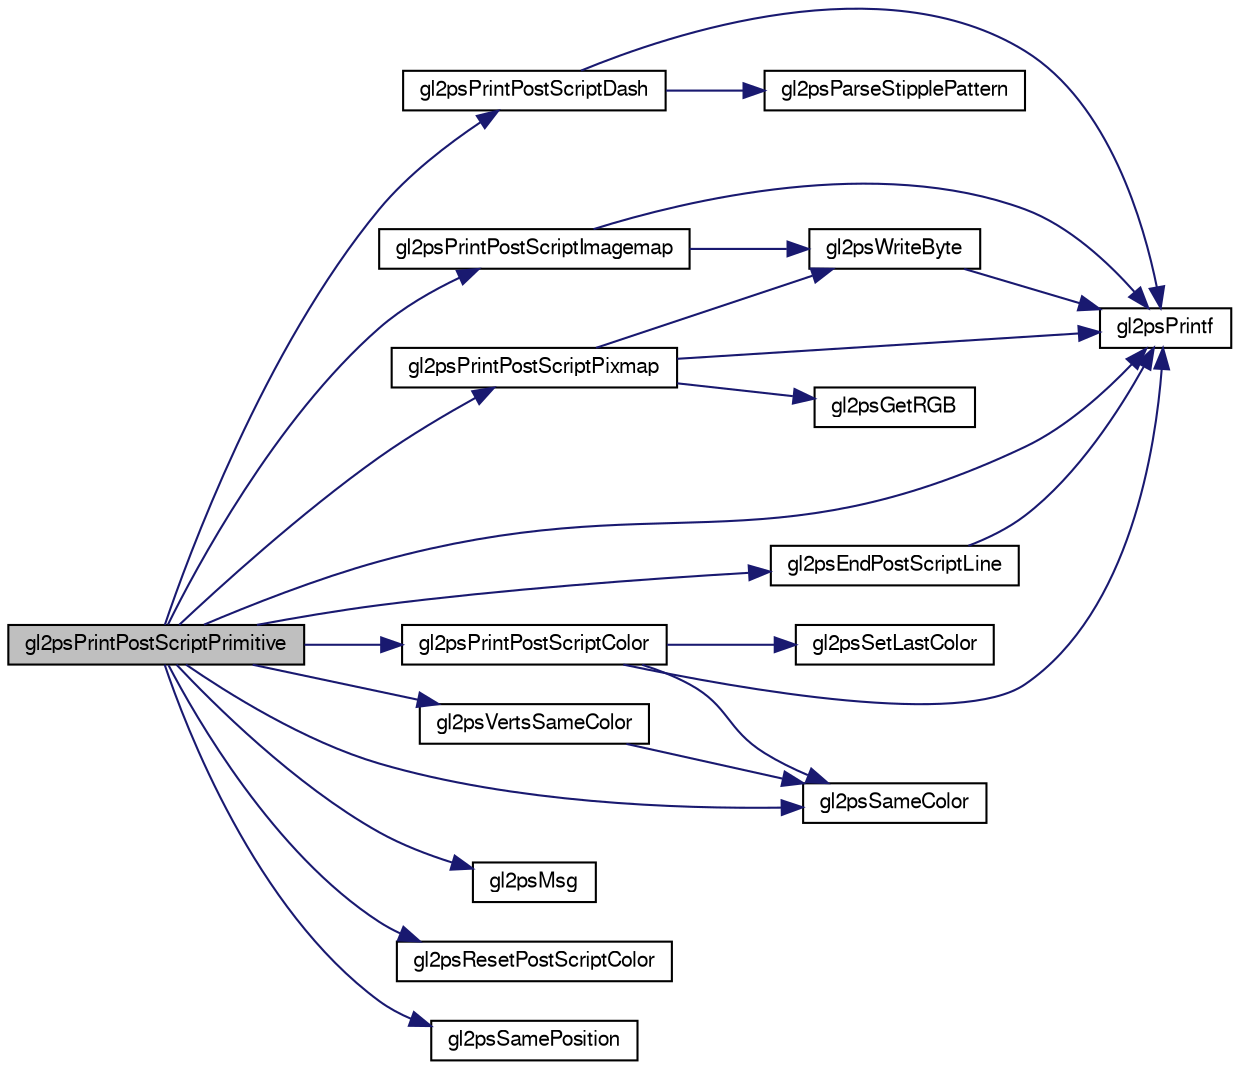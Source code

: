 digraph G
{
  edge [fontname="FreeSans",fontsize="10",labelfontname="FreeSans",labelfontsize="10"];
  node [fontname="FreeSans",fontsize="10",shape=record];
  rankdir="LR";
  Node1 [label="gl2psPrintPostScriptPrimitive",height=0.2,width=0.4,color="black", fillcolor="grey75", style="filled" fontcolor="black"];
  Node1 -> Node2 [color="midnightblue",fontsize="10",style="solid",fontname="FreeSans"];
  Node2 [label="gl2psEndPostScriptLine",height=0.2,width=0.4,color="black", fillcolor="white", style="filled",URL="$gl2ps_8c.html#a2da1c832968b191e2e514c77fb831871"];
  Node2 -> Node3 [color="midnightblue",fontsize="10",style="solid",fontname="FreeSans"];
  Node3 [label="gl2psPrintf",height=0.2,width=0.4,color="black", fillcolor="white", style="filled",URL="$gl2ps_8c.html#ac9f550ea1c4dfd5a1d89a75c80d5ba77"];
  Node1 -> Node4 [color="midnightblue",fontsize="10",style="solid",fontname="FreeSans"];
  Node4 [label="gl2psMsg",height=0.2,width=0.4,color="black", fillcolor="white", style="filled",URL="$gl2ps_8c.html#ab2b05dc9c0ad9b295309ef903218908c"];
  Node1 -> Node3 [color="midnightblue",fontsize="10",style="solid",fontname="FreeSans"];
  Node1 -> Node5 [color="midnightblue",fontsize="10",style="solid",fontname="FreeSans"];
  Node5 [label="gl2psPrintPostScriptColor",height=0.2,width=0.4,color="black", fillcolor="white", style="filled",URL="$gl2ps_8c.html#adf21caf9f5bedd368544012a26204148"];
  Node5 -> Node3 [color="midnightblue",fontsize="10",style="solid",fontname="FreeSans"];
  Node5 -> Node6 [color="midnightblue",fontsize="10",style="solid",fontname="FreeSans"];
  Node6 [label="gl2psSameColor",height=0.2,width=0.4,color="black", fillcolor="white", style="filled",URL="$gl2ps_8c.html#a1de2a0f53b7234b7b668a0114de03719"];
  Node5 -> Node7 [color="midnightblue",fontsize="10",style="solid",fontname="FreeSans"];
  Node7 [label="gl2psSetLastColor",height=0.2,width=0.4,color="black", fillcolor="white", style="filled",URL="$gl2ps_8c.html#a4fdba08f6a02ee62a3afbade8f740adf"];
  Node1 -> Node8 [color="midnightblue",fontsize="10",style="solid",fontname="FreeSans"];
  Node8 [label="gl2psPrintPostScriptDash",height=0.2,width=0.4,color="black", fillcolor="white", style="filled",URL="$gl2ps_8c.html#aeadc59cf0861bc21e40cf657457aa5fc"];
  Node8 -> Node9 [color="midnightblue",fontsize="10",style="solid",fontname="FreeSans"];
  Node9 [label="gl2psParseStipplePattern",height=0.2,width=0.4,color="black", fillcolor="white", style="filled",URL="$gl2ps_8c.html#aef0124d8742e2a3a4fe2878eaa9e9302"];
  Node8 -> Node3 [color="midnightblue",fontsize="10",style="solid",fontname="FreeSans"];
  Node1 -> Node10 [color="midnightblue",fontsize="10",style="solid",fontname="FreeSans"];
  Node10 [label="gl2psPrintPostScriptImagemap",height=0.2,width=0.4,color="black", fillcolor="white", style="filled",URL="$gl2ps_8c.html#ab01abca5bb6431efafe696154cda2b3b"];
  Node10 -> Node3 [color="midnightblue",fontsize="10",style="solid",fontname="FreeSans"];
  Node10 -> Node11 [color="midnightblue",fontsize="10",style="solid",fontname="FreeSans"];
  Node11 [label="gl2psWriteByte",height=0.2,width=0.4,color="black", fillcolor="white", style="filled",URL="$gl2ps_8c.html#af8e15628246869757015c75298c16f66"];
  Node11 -> Node3 [color="midnightblue",fontsize="10",style="solid",fontname="FreeSans"];
  Node1 -> Node12 [color="midnightblue",fontsize="10",style="solid",fontname="FreeSans"];
  Node12 [label="gl2psPrintPostScriptPixmap",height=0.2,width=0.4,color="black", fillcolor="white", style="filled",URL="$gl2ps_8c.html#a58b08ec55ba7ade7a09fba06a5b226f9"];
  Node12 -> Node13 [color="midnightblue",fontsize="10",style="solid",fontname="FreeSans"];
  Node13 [label="gl2psGetRGB",height=0.2,width=0.4,color="black", fillcolor="white", style="filled",URL="$gl2ps_8c.html#ae1f8cf918cc9333099941399a2d20ef5"];
  Node12 -> Node3 [color="midnightblue",fontsize="10",style="solid",fontname="FreeSans"];
  Node12 -> Node11 [color="midnightblue",fontsize="10",style="solid",fontname="FreeSans"];
  Node1 -> Node14 [color="midnightblue",fontsize="10",style="solid",fontname="FreeSans"];
  Node14 [label="gl2psResetPostScriptColor",height=0.2,width=0.4,color="black", fillcolor="white", style="filled",URL="$gl2ps_8c.html#af954c525f5436dd883a29247ed6f744c"];
  Node1 -> Node6 [color="midnightblue",fontsize="10",style="solid",fontname="FreeSans"];
  Node1 -> Node15 [color="midnightblue",fontsize="10",style="solid",fontname="FreeSans"];
  Node15 [label="gl2psSamePosition",height=0.2,width=0.4,color="black", fillcolor="white", style="filled",URL="$gl2ps_8c.html#a25e9d5425881a43c99ad4c9cb9e8e5db"];
  Node1 -> Node16 [color="midnightblue",fontsize="10",style="solid",fontname="FreeSans"];
  Node16 [label="gl2psVertsSameColor",height=0.2,width=0.4,color="black", fillcolor="white", style="filled",URL="$gl2ps_8c.html#a3cd2aaf579752ad150cd2127890a30f4"];
  Node16 -> Node6 [color="midnightblue",fontsize="10",style="solid",fontname="FreeSans"];
}
